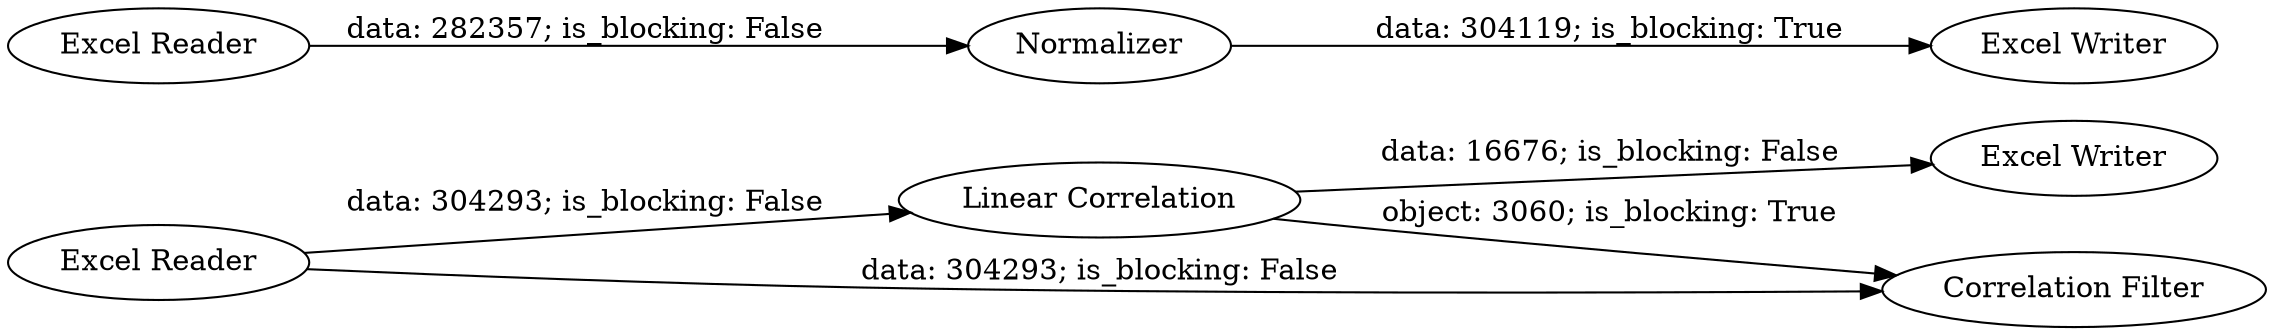 digraph {
	"-6090881863237907449_7" [label="Excel Writer"]
	"-6090881863237907449_1" [label="Excel Reader"]
	"-6090881863237907449_4" [label="Excel Reader"]
	"-6090881863237907449_2" [label=Normalizer]
	"-6090881863237907449_3" [label="Excel Writer"]
	"-6090881863237907449_5" [label="Linear Correlation"]
	"-6090881863237907449_6" [label="Correlation Filter"]
	"-6090881863237907449_2" -> "-6090881863237907449_3" [label="data: 304119; is_blocking: True"]
	"-6090881863237907449_1" -> "-6090881863237907449_2" [label="data: 282357; is_blocking: False"]
	"-6090881863237907449_5" -> "-6090881863237907449_7" [label="data: 16676; is_blocking: False"]
	"-6090881863237907449_4" -> "-6090881863237907449_6" [label="data: 304293; is_blocking: False"]
	"-6090881863237907449_5" -> "-6090881863237907449_6" [label="object: 3060; is_blocking: True"]
	"-6090881863237907449_4" -> "-6090881863237907449_5" [label="data: 304293; is_blocking: False"]
	rankdir=LR
}
